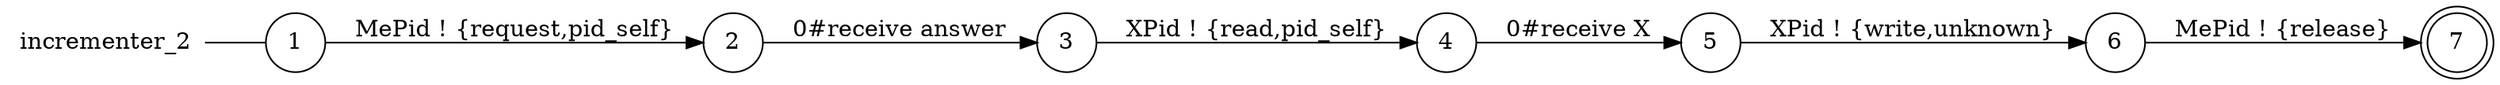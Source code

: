 digraph incrementer_2 {
	rankdir="LR";
	n_0 [label="incrementer_2", shape="plaintext"];
	n_1 [id="5", shape=doublecircle, label="7"];
	n_2 [id="6", shape=circle, label="5"];
	n_3 [id="1", shape=circle, label="1"];
	n_0 -> n_3 [arrowhead=none];
	n_4 [id="2", shape=circle, label="2"];
	n_5 [id="4", shape=circle, label="6"];
	n_6 [id="7", shape=circle, label="3"];
	n_7 [id="3", shape=circle, label="4"];

	n_3 -> n_4 [id="[$e|1]", label="MePid ! {request,pid_self}"];
	n_4 -> n_6 [id="[$e|2]", label="0#receive answer"];
	n_5 -> n_1 [id="[$e|0]", label="MePid ! {release}"];
	n_6 -> n_7 [id="[$e|3]", label="XPid ! {read,pid_self}"];
	n_2 -> n_5 [id="[$e|5]", label="XPid ! {write,unknown}"];
	n_7 -> n_2 [id="[$e|4]", label="0#receive X"];
}
